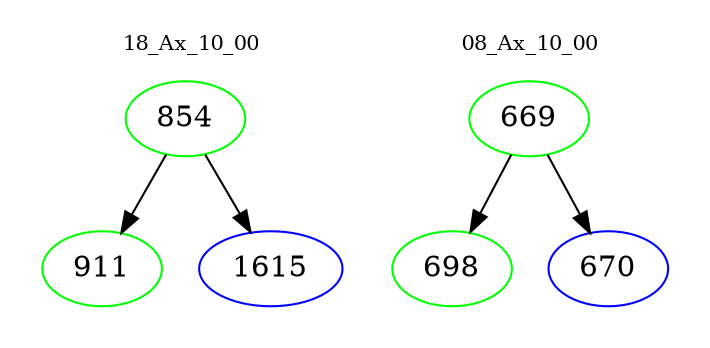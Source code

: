 digraph{
subgraph cluster_0 {
color = white
label = "18_Ax_10_00";
fontsize=10;
T0_854 [label="854", color="green"]
T0_854 -> T0_911 [color="black"]
T0_911 [label="911", color="green"]
T0_854 -> T0_1615 [color="black"]
T0_1615 [label="1615", color="blue"]
}
subgraph cluster_1 {
color = white
label = "08_Ax_10_00";
fontsize=10;
T1_669 [label="669", color="green"]
T1_669 -> T1_698 [color="black"]
T1_698 [label="698", color="green"]
T1_669 -> T1_670 [color="black"]
T1_670 [label="670", color="blue"]
}
}
